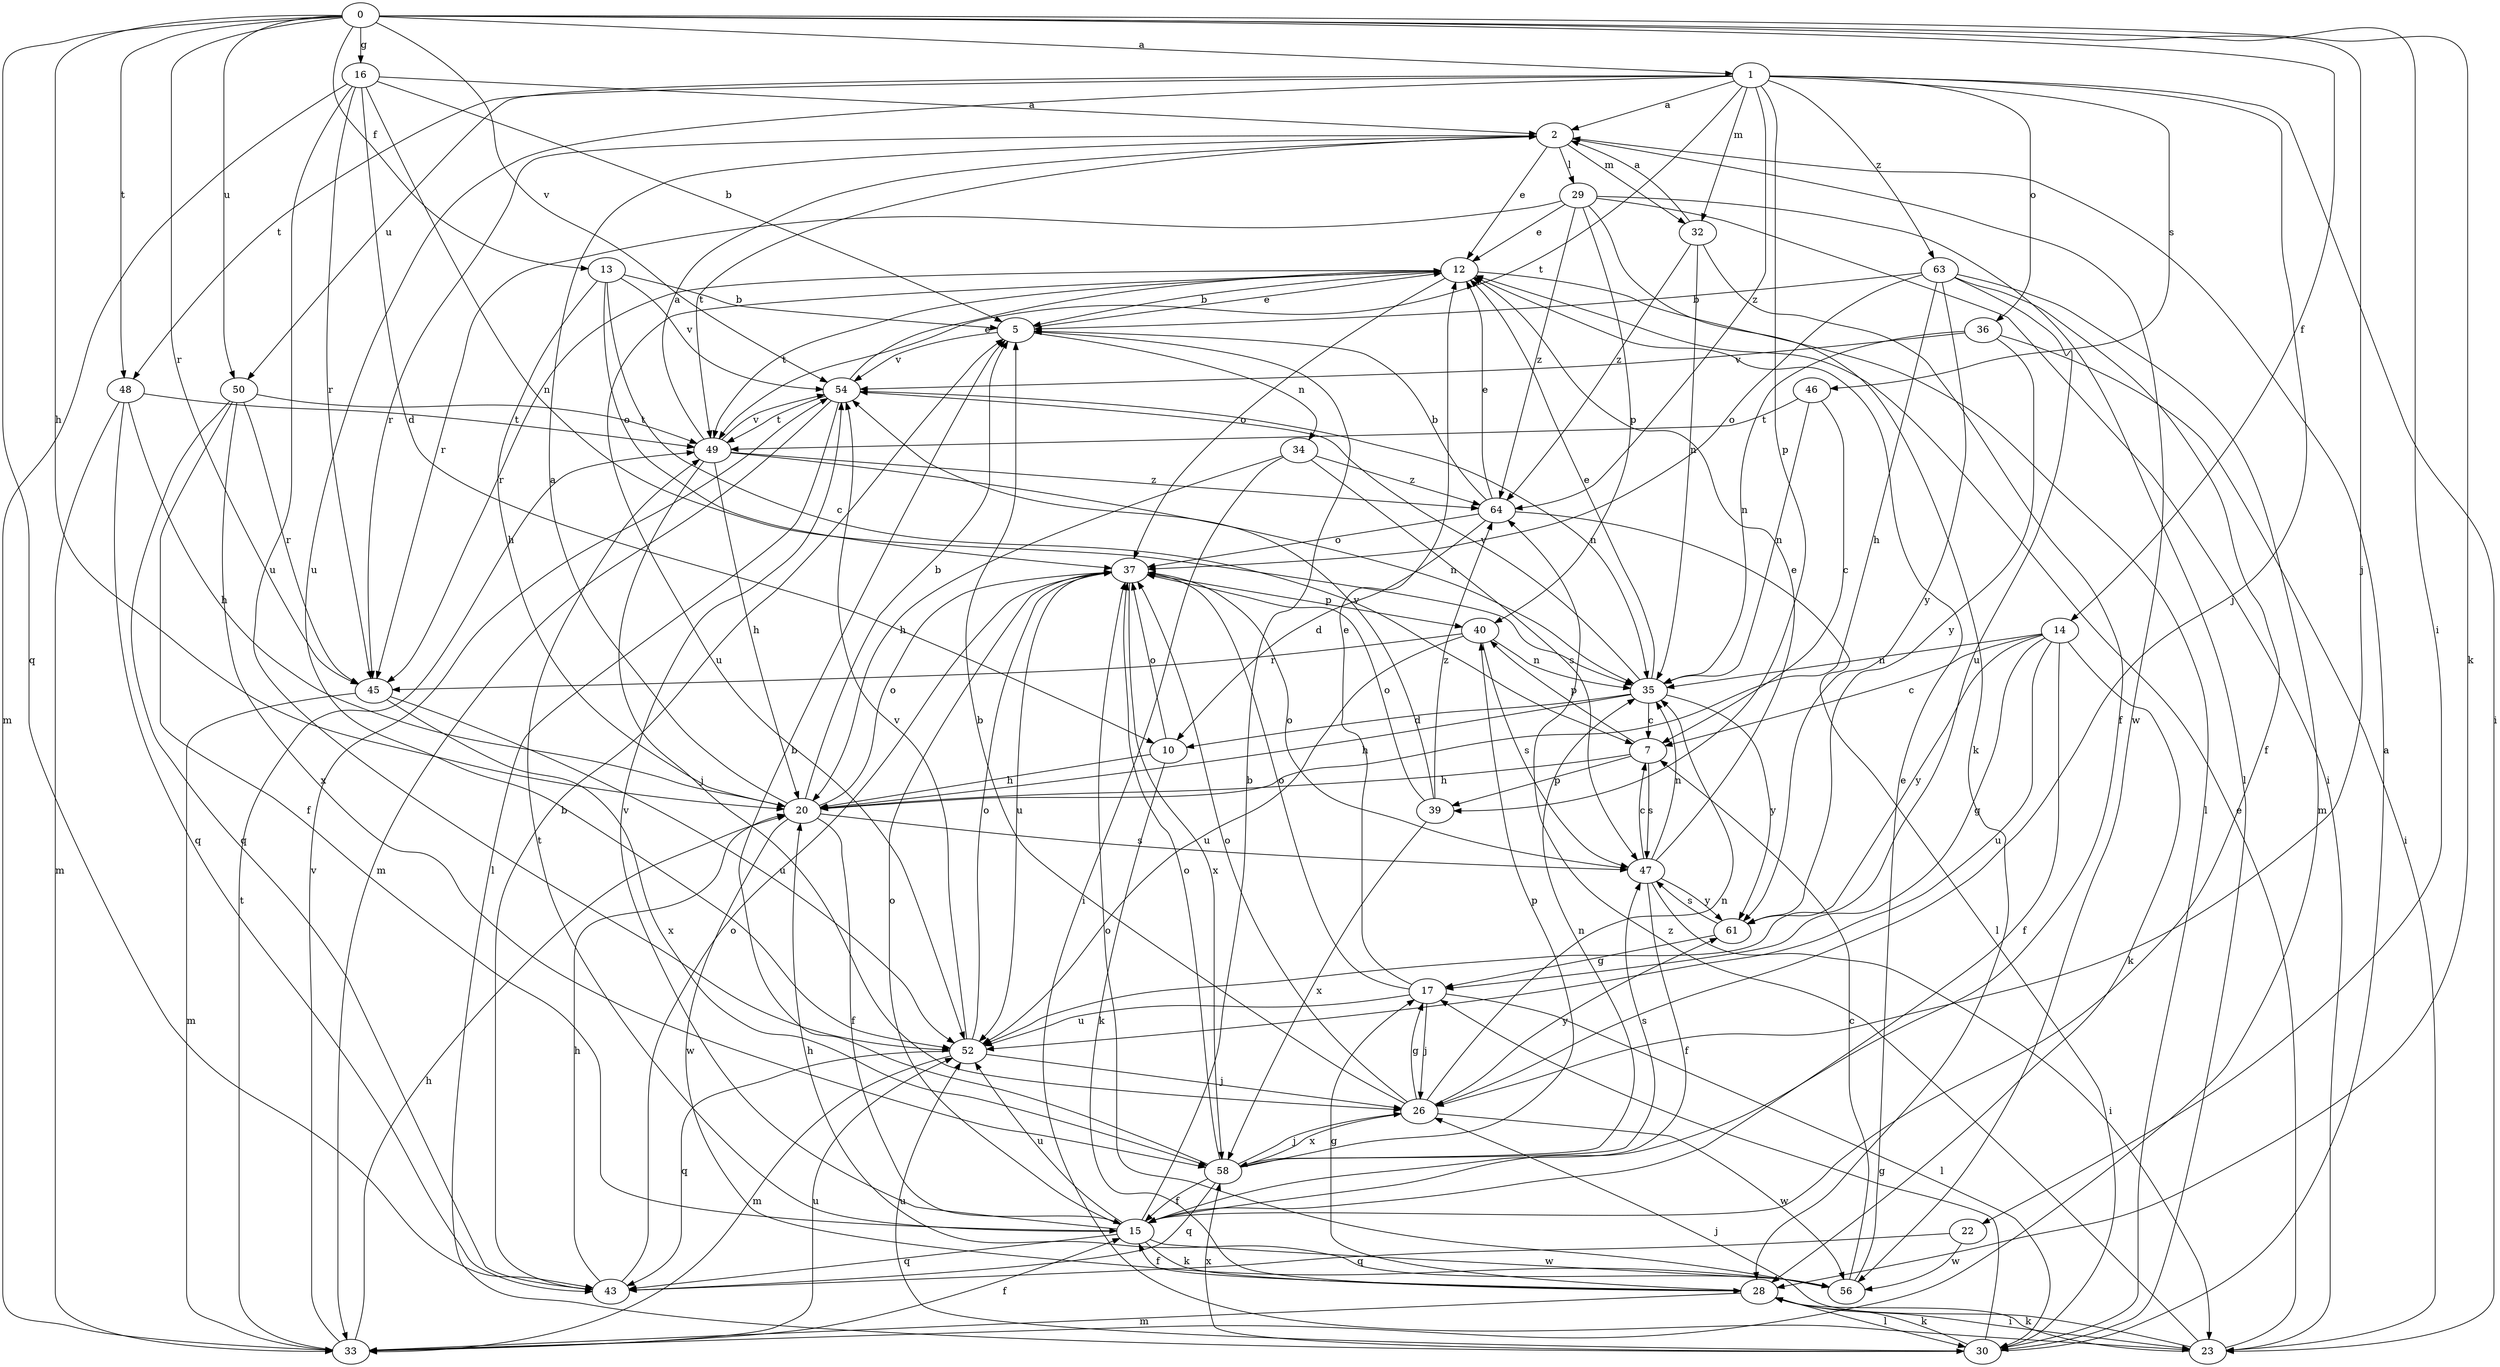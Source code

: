 strict digraph  {
0;
1;
2;
5;
7;
10;
12;
13;
14;
15;
16;
17;
20;
22;
23;
26;
28;
29;
30;
32;
33;
34;
35;
36;
37;
39;
40;
43;
45;
46;
47;
48;
49;
50;
52;
54;
56;
58;
61;
63;
64;
0 -> 1  [label=a];
0 -> 13  [label=f];
0 -> 14  [label=f];
0 -> 16  [label=g];
0 -> 20  [label=h];
0 -> 22  [label=i];
0 -> 26  [label=j];
0 -> 28  [label=k];
0 -> 43  [label=q];
0 -> 45  [label=r];
0 -> 48  [label=t];
0 -> 50  [label=u];
0 -> 54  [label=v];
1 -> 2  [label=a];
1 -> 23  [label=i];
1 -> 26  [label=j];
1 -> 32  [label=m];
1 -> 36  [label=o];
1 -> 39  [label=p];
1 -> 46  [label=s];
1 -> 48  [label=t];
1 -> 49  [label=t];
1 -> 50  [label=u];
1 -> 52  [label=u];
1 -> 63  [label=z];
1 -> 64  [label=z];
2 -> 12  [label=e];
2 -> 29  [label=l];
2 -> 32  [label=m];
2 -> 45  [label=r];
2 -> 49  [label=t];
2 -> 56  [label=w];
5 -> 12  [label=e];
5 -> 34  [label=n];
5 -> 54  [label=v];
7 -> 20  [label=h];
7 -> 39  [label=p];
7 -> 40  [label=p];
7 -> 47  [label=s];
10 -> 20  [label=h];
10 -> 28  [label=k];
10 -> 37  [label=o];
12 -> 5  [label=b];
12 -> 30  [label=l];
12 -> 37  [label=o];
12 -> 45  [label=r];
12 -> 49  [label=t];
12 -> 52  [label=u];
13 -> 5  [label=b];
13 -> 7  [label=c];
13 -> 20  [label=h];
13 -> 37  [label=o];
13 -> 54  [label=v];
14 -> 7  [label=c];
14 -> 15  [label=f];
14 -> 17  [label=g];
14 -> 28  [label=k];
14 -> 35  [label=n];
14 -> 52  [label=u];
14 -> 61  [label=y];
15 -> 5  [label=b];
15 -> 28  [label=k];
15 -> 37  [label=o];
15 -> 43  [label=q];
15 -> 49  [label=t];
15 -> 52  [label=u];
15 -> 54  [label=v];
15 -> 56  [label=w];
16 -> 2  [label=a];
16 -> 5  [label=b];
16 -> 10  [label=d];
16 -> 33  [label=m];
16 -> 35  [label=n];
16 -> 45  [label=r];
16 -> 52  [label=u];
17 -> 12  [label=e];
17 -> 26  [label=j];
17 -> 30  [label=l];
17 -> 37  [label=o];
17 -> 52  [label=u];
20 -> 2  [label=a];
20 -> 5  [label=b];
20 -> 15  [label=f];
20 -> 37  [label=o];
20 -> 47  [label=s];
20 -> 56  [label=w];
22 -> 43  [label=q];
22 -> 56  [label=w];
23 -> 12  [label=e];
23 -> 26  [label=j];
23 -> 28  [label=k];
23 -> 64  [label=z];
26 -> 5  [label=b];
26 -> 17  [label=g];
26 -> 35  [label=n];
26 -> 37  [label=o];
26 -> 56  [label=w];
26 -> 58  [label=x];
26 -> 61  [label=y];
28 -> 15  [label=f];
28 -> 17  [label=g];
28 -> 23  [label=i];
28 -> 30  [label=l];
28 -> 33  [label=m];
29 -> 12  [label=e];
29 -> 23  [label=i];
29 -> 28  [label=k];
29 -> 30  [label=l];
29 -> 40  [label=p];
29 -> 45  [label=r];
29 -> 64  [label=z];
30 -> 2  [label=a];
30 -> 17  [label=g];
30 -> 28  [label=k];
30 -> 52  [label=u];
30 -> 58  [label=x];
32 -> 2  [label=a];
32 -> 15  [label=f];
32 -> 35  [label=n];
32 -> 64  [label=z];
33 -> 15  [label=f];
33 -> 20  [label=h];
33 -> 49  [label=t];
33 -> 52  [label=u];
33 -> 54  [label=v];
34 -> 20  [label=h];
34 -> 23  [label=i];
34 -> 47  [label=s];
34 -> 64  [label=z];
35 -> 7  [label=c];
35 -> 10  [label=d];
35 -> 12  [label=e];
35 -> 20  [label=h];
35 -> 54  [label=v];
35 -> 61  [label=y];
36 -> 23  [label=i];
36 -> 35  [label=n];
36 -> 54  [label=v];
36 -> 61  [label=y];
37 -> 40  [label=p];
37 -> 52  [label=u];
37 -> 58  [label=x];
39 -> 37  [label=o];
39 -> 54  [label=v];
39 -> 58  [label=x];
39 -> 64  [label=z];
40 -> 35  [label=n];
40 -> 45  [label=r];
40 -> 47  [label=s];
40 -> 52  [label=u];
43 -> 5  [label=b];
43 -> 20  [label=h];
43 -> 37  [label=o];
45 -> 33  [label=m];
45 -> 52  [label=u];
45 -> 58  [label=x];
46 -> 7  [label=c];
46 -> 35  [label=n];
46 -> 49  [label=t];
47 -> 7  [label=c];
47 -> 12  [label=e];
47 -> 15  [label=f];
47 -> 23  [label=i];
47 -> 35  [label=n];
47 -> 37  [label=o];
47 -> 61  [label=y];
48 -> 20  [label=h];
48 -> 33  [label=m];
48 -> 43  [label=q];
48 -> 49  [label=t];
49 -> 2  [label=a];
49 -> 20  [label=h];
49 -> 26  [label=j];
49 -> 35  [label=n];
49 -> 54  [label=v];
49 -> 64  [label=z];
50 -> 15  [label=f];
50 -> 43  [label=q];
50 -> 45  [label=r];
50 -> 49  [label=t];
50 -> 58  [label=x];
52 -> 26  [label=j];
52 -> 33  [label=m];
52 -> 37  [label=o];
52 -> 43  [label=q];
52 -> 54  [label=v];
54 -> 12  [label=e];
54 -> 30  [label=l];
54 -> 33  [label=m];
54 -> 35  [label=n];
54 -> 49  [label=t];
56 -> 7  [label=c];
56 -> 12  [label=e];
56 -> 20  [label=h];
56 -> 37  [label=o];
58 -> 5  [label=b];
58 -> 15  [label=f];
58 -> 26  [label=j];
58 -> 35  [label=n];
58 -> 37  [label=o];
58 -> 40  [label=p];
58 -> 43  [label=q];
58 -> 47  [label=s];
61 -> 17  [label=g];
61 -> 47  [label=s];
63 -> 5  [label=b];
63 -> 15  [label=f];
63 -> 20  [label=h];
63 -> 33  [label=m];
63 -> 37  [label=o];
63 -> 52  [label=u];
63 -> 61  [label=y];
64 -> 5  [label=b];
64 -> 10  [label=d];
64 -> 12  [label=e];
64 -> 30  [label=l];
64 -> 37  [label=o];
}
